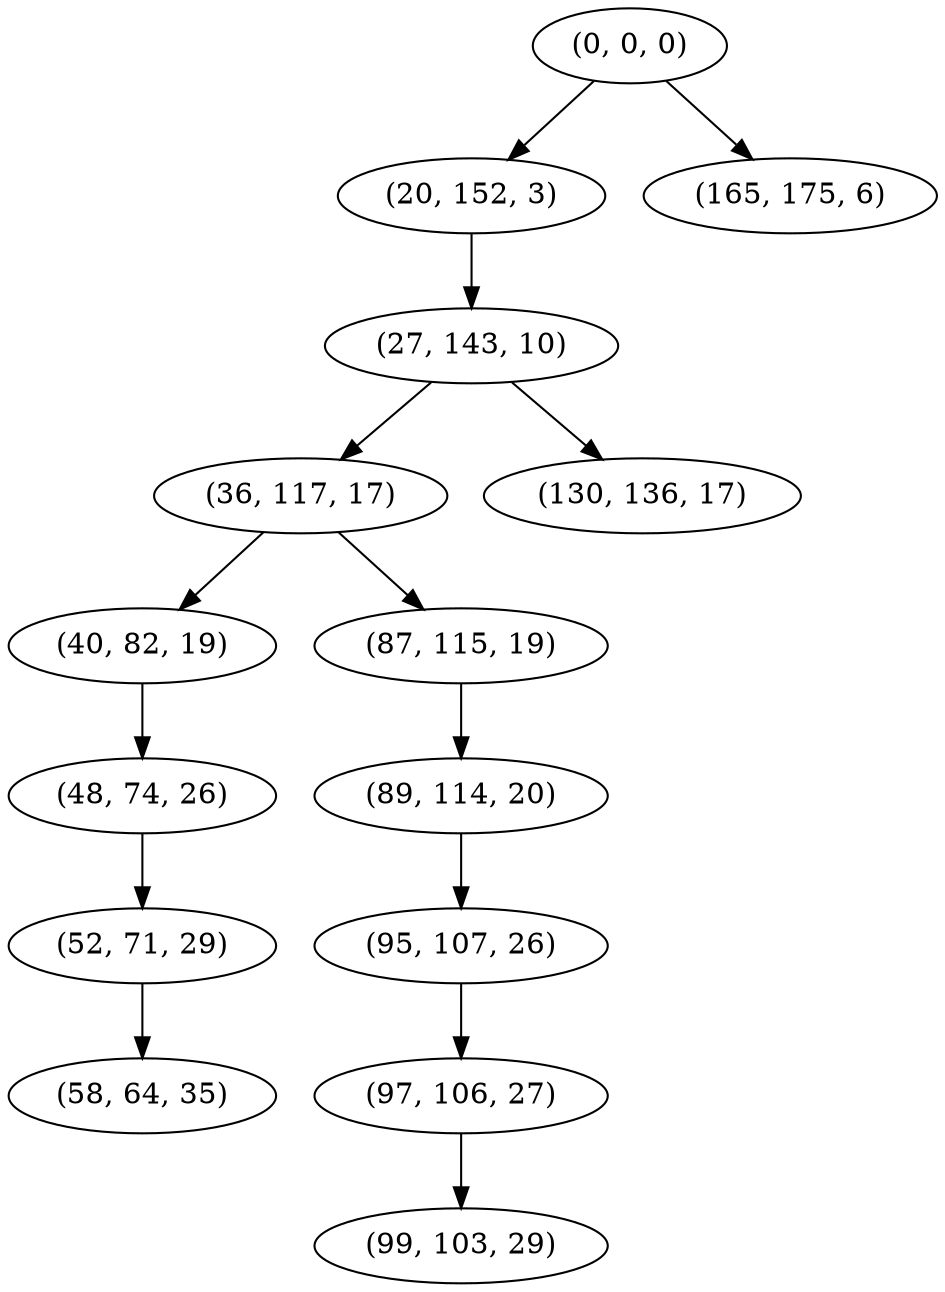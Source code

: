 digraph tree {
    "(0, 0, 0)";
    "(20, 152, 3)";
    "(27, 143, 10)";
    "(36, 117, 17)";
    "(40, 82, 19)";
    "(48, 74, 26)";
    "(52, 71, 29)";
    "(58, 64, 35)";
    "(87, 115, 19)";
    "(89, 114, 20)";
    "(95, 107, 26)";
    "(97, 106, 27)";
    "(99, 103, 29)";
    "(130, 136, 17)";
    "(165, 175, 6)";
    "(0, 0, 0)" -> "(20, 152, 3)";
    "(0, 0, 0)" -> "(165, 175, 6)";
    "(20, 152, 3)" -> "(27, 143, 10)";
    "(27, 143, 10)" -> "(36, 117, 17)";
    "(27, 143, 10)" -> "(130, 136, 17)";
    "(36, 117, 17)" -> "(40, 82, 19)";
    "(36, 117, 17)" -> "(87, 115, 19)";
    "(40, 82, 19)" -> "(48, 74, 26)";
    "(48, 74, 26)" -> "(52, 71, 29)";
    "(52, 71, 29)" -> "(58, 64, 35)";
    "(87, 115, 19)" -> "(89, 114, 20)";
    "(89, 114, 20)" -> "(95, 107, 26)";
    "(95, 107, 26)" -> "(97, 106, 27)";
    "(97, 106, 27)" -> "(99, 103, 29)";
}
